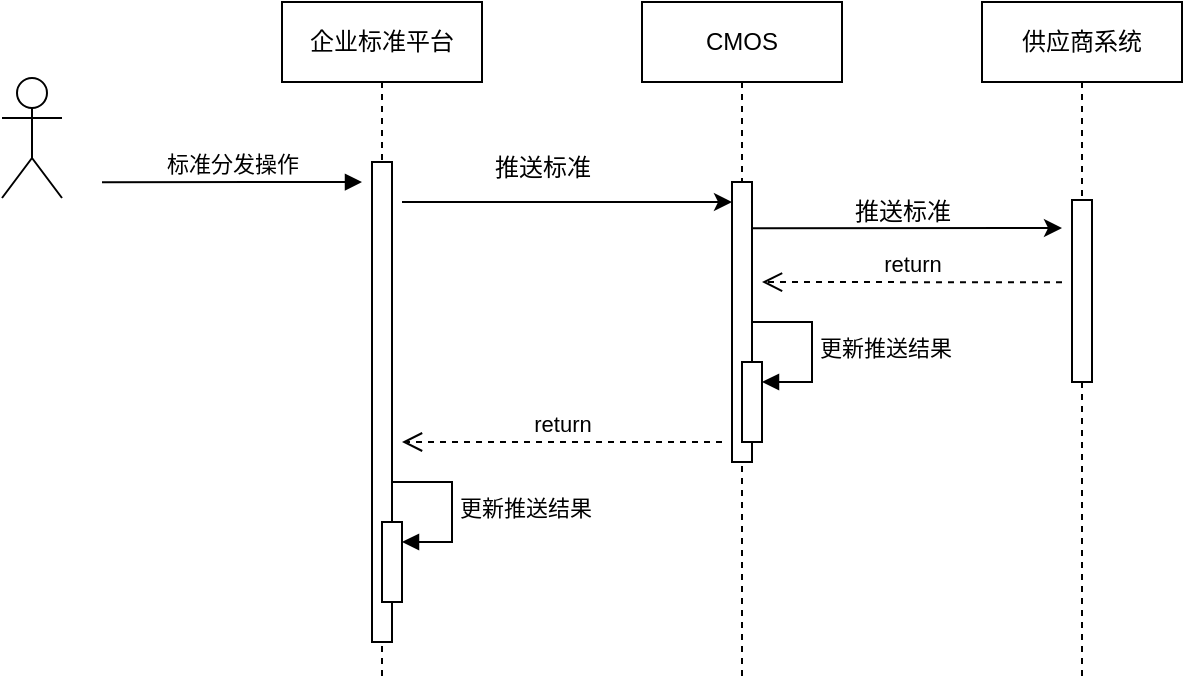 <mxfile version="21.5.2" type="github">
  <diagram name="第 1 页" id="8A4oW9DnUWbjnW0J76oK">
    <mxGraphModel dx="1050" dy="573" grid="1" gridSize="10" guides="1" tooltips="1" connect="1" arrows="1" fold="1" page="1" pageScale="1" pageWidth="827" pageHeight="1169" math="0" shadow="0">
      <root>
        <mxCell id="0" />
        <mxCell id="1" parent="0" />
        <mxCell id="OqmqxRJUxP7dPRwYFWS1-34" value="企业标准平台" style="shape=umlLifeline;perimeter=lifelinePerimeter;whiteSpace=wrap;html=1;container=1;dropTarget=0;collapsible=0;recursiveResize=0;outlineConnect=0;portConstraint=eastwest;newEdgeStyle={&quot;edgeStyle&quot;:&quot;elbowEdgeStyle&quot;,&quot;elbow&quot;:&quot;vertical&quot;,&quot;curved&quot;:0,&quot;rounded&quot;:0};" vertex="1" parent="1">
          <mxGeometry x="210" y="90" width="100" height="340" as="geometry" />
        </mxCell>
        <mxCell id="OqmqxRJUxP7dPRwYFWS1-35" value="" style="html=1;points=[];perimeter=orthogonalPerimeter;outlineConnect=0;targetShapes=umlLifeline;portConstraint=eastwest;newEdgeStyle={&quot;edgeStyle&quot;:&quot;elbowEdgeStyle&quot;,&quot;elbow&quot;:&quot;vertical&quot;,&quot;curved&quot;:0,&quot;rounded&quot;:0};" vertex="1" parent="OqmqxRJUxP7dPRwYFWS1-34">
          <mxGeometry x="45" y="80" width="10" height="240" as="geometry" />
        </mxCell>
        <mxCell id="OqmqxRJUxP7dPRwYFWS1-36" value="" style="html=1;points=[];perimeter=orthogonalPerimeter;outlineConnect=0;targetShapes=umlLifeline;portConstraint=eastwest;newEdgeStyle={&quot;edgeStyle&quot;:&quot;elbowEdgeStyle&quot;,&quot;elbow&quot;:&quot;vertical&quot;,&quot;curved&quot;:0,&quot;rounded&quot;:0};" vertex="1" parent="OqmqxRJUxP7dPRwYFWS1-34">
          <mxGeometry x="50" y="260" width="10" height="40" as="geometry" />
        </mxCell>
        <mxCell id="OqmqxRJUxP7dPRwYFWS1-37" value="更新推送结果" style="html=1;align=left;spacingLeft=2;endArrow=block;rounded=0;edgeStyle=orthogonalEdgeStyle;curved=0;rounded=0;" edge="1" parent="OqmqxRJUxP7dPRwYFWS1-34" target="OqmqxRJUxP7dPRwYFWS1-36">
          <mxGeometry x="0.012" relative="1" as="geometry">
            <mxPoint x="55" y="240" as="sourcePoint" />
            <Array as="points">
              <mxPoint x="85" y="270" />
            </Array>
            <mxPoint as="offset" />
          </mxGeometry>
        </mxCell>
        <mxCell id="OqmqxRJUxP7dPRwYFWS1-38" value="" style="shape=umlActor;verticalLabelPosition=bottom;verticalAlign=top;html=1;" vertex="1" parent="1">
          <mxGeometry x="70" y="128" width="30" height="60" as="geometry" />
        </mxCell>
        <mxCell id="OqmqxRJUxP7dPRwYFWS1-39" value="CMOS" style="shape=umlLifeline;perimeter=lifelinePerimeter;whiteSpace=wrap;html=1;container=1;dropTarget=0;collapsible=0;recursiveResize=0;outlineConnect=0;portConstraint=eastwest;newEdgeStyle={&quot;edgeStyle&quot;:&quot;elbowEdgeStyle&quot;,&quot;elbow&quot;:&quot;vertical&quot;,&quot;curved&quot;:0,&quot;rounded&quot;:0};" vertex="1" parent="1">
          <mxGeometry x="390" y="90" width="100" height="340" as="geometry" />
        </mxCell>
        <mxCell id="OqmqxRJUxP7dPRwYFWS1-40" value="" style="html=1;points=[];perimeter=orthogonalPerimeter;outlineConnect=0;targetShapes=umlLifeline;portConstraint=eastwest;newEdgeStyle={&quot;edgeStyle&quot;:&quot;elbowEdgeStyle&quot;,&quot;elbow&quot;:&quot;vertical&quot;,&quot;curved&quot;:0,&quot;rounded&quot;:0};" vertex="1" parent="OqmqxRJUxP7dPRwYFWS1-39">
          <mxGeometry x="45" y="90" width="10" height="140" as="geometry" />
        </mxCell>
        <mxCell id="OqmqxRJUxP7dPRwYFWS1-41" value="" style="html=1;points=[];perimeter=orthogonalPerimeter;outlineConnect=0;targetShapes=umlLifeline;portConstraint=eastwest;newEdgeStyle={&quot;edgeStyle&quot;:&quot;elbowEdgeStyle&quot;,&quot;elbow&quot;:&quot;vertical&quot;,&quot;curved&quot;:0,&quot;rounded&quot;:0};" vertex="1" parent="OqmqxRJUxP7dPRwYFWS1-39">
          <mxGeometry x="50" y="180" width="10" height="40" as="geometry" />
        </mxCell>
        <mxCell id="OqmqxRJUxP7dPRwYFWS1-42" value="更新推送结果" style="html=1;align=left;spacingLeft=2;endArrow=block;rounded=0;edgeStyle=orthogonalEdgeStyle;curved=0;rounded=0;" edge="1" parent="OqmqxRJUxP7dPRwYFWS1-39" target="OqmqxRJUxP7dPRwYFWS1-41">
          <mxGeometry x="0.012" relative="1" as="geometry">
            <mxPoint x="55" y="160" as="sourcePoint" />
            <Array as="points">
              <mxPoint x="85" y="190" />
            </Array>
            <mxPoint as="offset" />
          </mxGeometry>
        </mxCell>
        <mxCell id="OqmqxRJUxP7dPRwYFWS1-43" value="供应商系统" style="shape=umlLifeline;perimeter=lifelinePerimeter;whiteSpace=wrap;html=1;container=1;dropTarget=0;collapsible=0;recursiveResize=0;outlineConnect=0;portConstraint=eastwest;newEdgeStyle={&quot;edgeStyle&quot;:&quot;elbowEdgeStyle&quot;,&quot;elbow&quot;:&quot;vertical&quot;,&quot;curved&quot;:0,&quot;rounded&quot;:0};" vertex="1" parent="1">
          <mxGeometry x="560" y="90" width="100" height="340" as="geometry" />
        </mxCell>
        <mxCell id="OqmqxRJUxP7dPRwYFWS1-44" value="" style="html=1;points=[];perimeter=orthogonalPerimeter;outlineConnect=0;targetShapes=umlLifeline;portConstraint=eastwest;newEdgeStyle={&quot;edgeStyle&quot;:&quot;elbowEdgeStyle&quot;,&quot;elbow&quot;:&quot;vertical&quot;,&quot;curved&quot;:0,&quot;rounded&quot;:0};" vertex="1" parent="OqmqxRJUxP7dPRwYFWS1-43">
          <mxGeometry x="45" y="99" width="10" height="91" as="geometry" />
        </mxCell>
        <mxCell id="OqmqxRJUxP7dPRwYFWS1-45" style="edgeStyle=elbowEdgeStyle;rounded=0;orthogonalLoop=1;jettySize=auto;html=1;elbow=vertical;curved=0;" edge="1" parent="1">
          <mxGeometry relative="1" as="geometry">
            <mxPoint x="270" y="189.997" as="sourcePoint" />
            <mxPoint x="435" y="190.14" as="targetPoint" />
          </mxGeometry>
        </mxCell>
        <mxCell id="OqmqxRJUxP7dPRwYFWS1-46" value="推送标准" style="text;html=1;align=center;verticalAlign=middle;resizable=0;points=[];autosize=1;strokeColor=none;fillColor=none;" vertex="1" parent="1">
          <mxGeometry x="305" y="158" width="70" height="30" as="geometry" />
        </mxCell>
        <mxCell id="OqmqxRJUxP7dPRwYFWS1-47" style="edgeStyle=elbowEdgeStyle;rounded=0;orthogonalLoop=1;jettySize=auto;html=1;elbow=vertical;curved=0;" edge="1" parent="1">
          <mxGeometry relative="1" as="geometry">
            <mxPoint x="445" y="203.143" as="sourcePoint" />
            <mxPoint x="600" y="203" as="targetPoint" />
          </mxGeometry>
        </mxCell>
        <mxCell id="OqmqxRJUxP7dPRwYFWS1-48" value="推送标准" style="text;html=1;align=center;verticalAlign=middle;resizable=0;points=[];autosize=1;strokeColor=none;fillColor=none;" vertex="1" parent="1">
          <mxGeometry x="485" y="180" width="70" height="30" as="geometry" />
        </mxCell>
        <mxCell id="OqmqxRJUxP7dPRwYFWS1-49" value="return" style="html=1;verticalAlign=bottom;endArrow=open;dashed=1;endSize=8;edgeStyle=elbowEdgeStyle;elbow=vertical;curved=0;rounded=0;" edge="1" parent="1">
          <mxGeometry relative="1" as="geometry">
            <mxPoint x="600" y="230.14" as="sourcePoint" />
            <mxPoint x="450" y="230" as="targetPoint" />
          </mxGeometry>
        </mxCell>
        <mxCell id="OqmqxRJUxP7dPRwYFWS1-50" value="return" style="html=1;verticalAlign=bottom;endArrow=open;dashed=1;endSize=8;edgeStyle=elbowEdgeStyle;elbow=vertical;curved=0;rounded=0;" edge="1" parent="1">
          <mxGeometry relative="1" as="geometry">
            <mxPoint x="430" y="310" as="sourcePoint" />
            <mxPoint x="270" y="310" as="targetPoint" />
          </mxGeometry>
        </mxCell>
        <mxCell id="OqmqxRJUxP7dPRwYFWS1-51" value="标准分发操作" style="html=1;verticalAlign=bottom;endArrow=block;edgeStyle=elbowEdgeStyle;elbow=vertical;curved=0;rounded=0;" edge="1" parent="1">
          <mxGeometry width="80" relative="1" as="geometry">
            <mxPoint x="120" y="180.14" as="sourcePoint" />
            <mxPoint x="250" y="180" as="targetPoint" />
          </mxGeometry>
        </mxCell>
      </root>
    </mxGraphModel>
  </diagram>
</mxfile>
